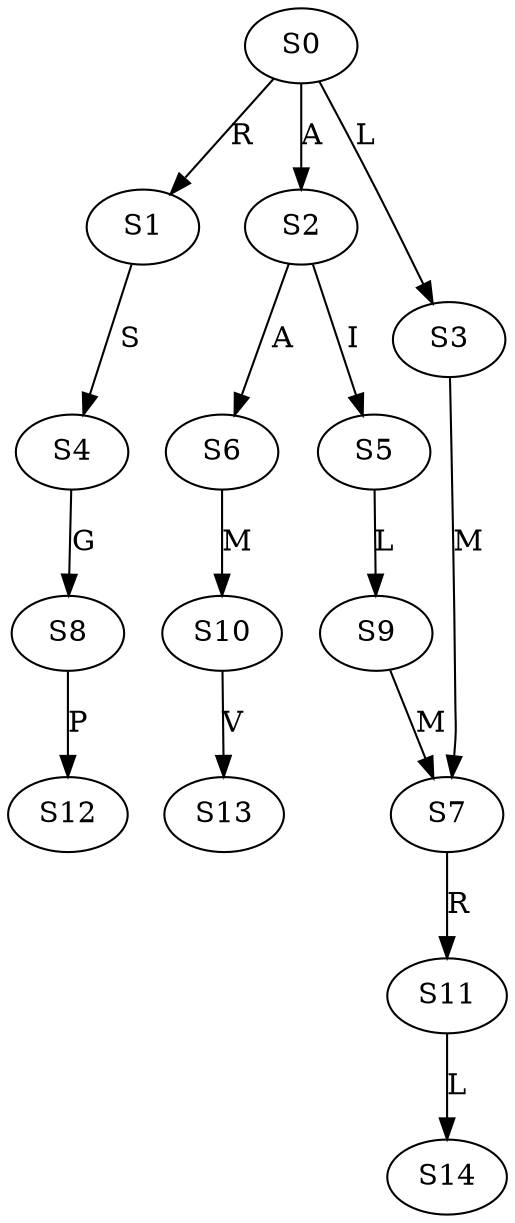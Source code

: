 strict digraph  {
	S0 -> S1 [ label = R ];
	S0 -> S2 [ label = A ];
	S0 -> S3 [ label = L ];
	S1 -> S4 [ label = S ];
	S2 -> S5 [ label = I ];
	S2 -> S6 [ label = A ];
	S3 -> S7 [ label = M ];
	S4 -> S8 [ label = G ];
	S5 -> S9 [ label = L ];
	S6 -> S10 [ label = M ];
	S7 -> S11 [ label = R ];
	S8 -> S12 [ label = P ];
	S9 -> S7 [ label = M ];
	S10 -> S13 [ label = V ];
	S11 -> S14 [ label = L ];
}
